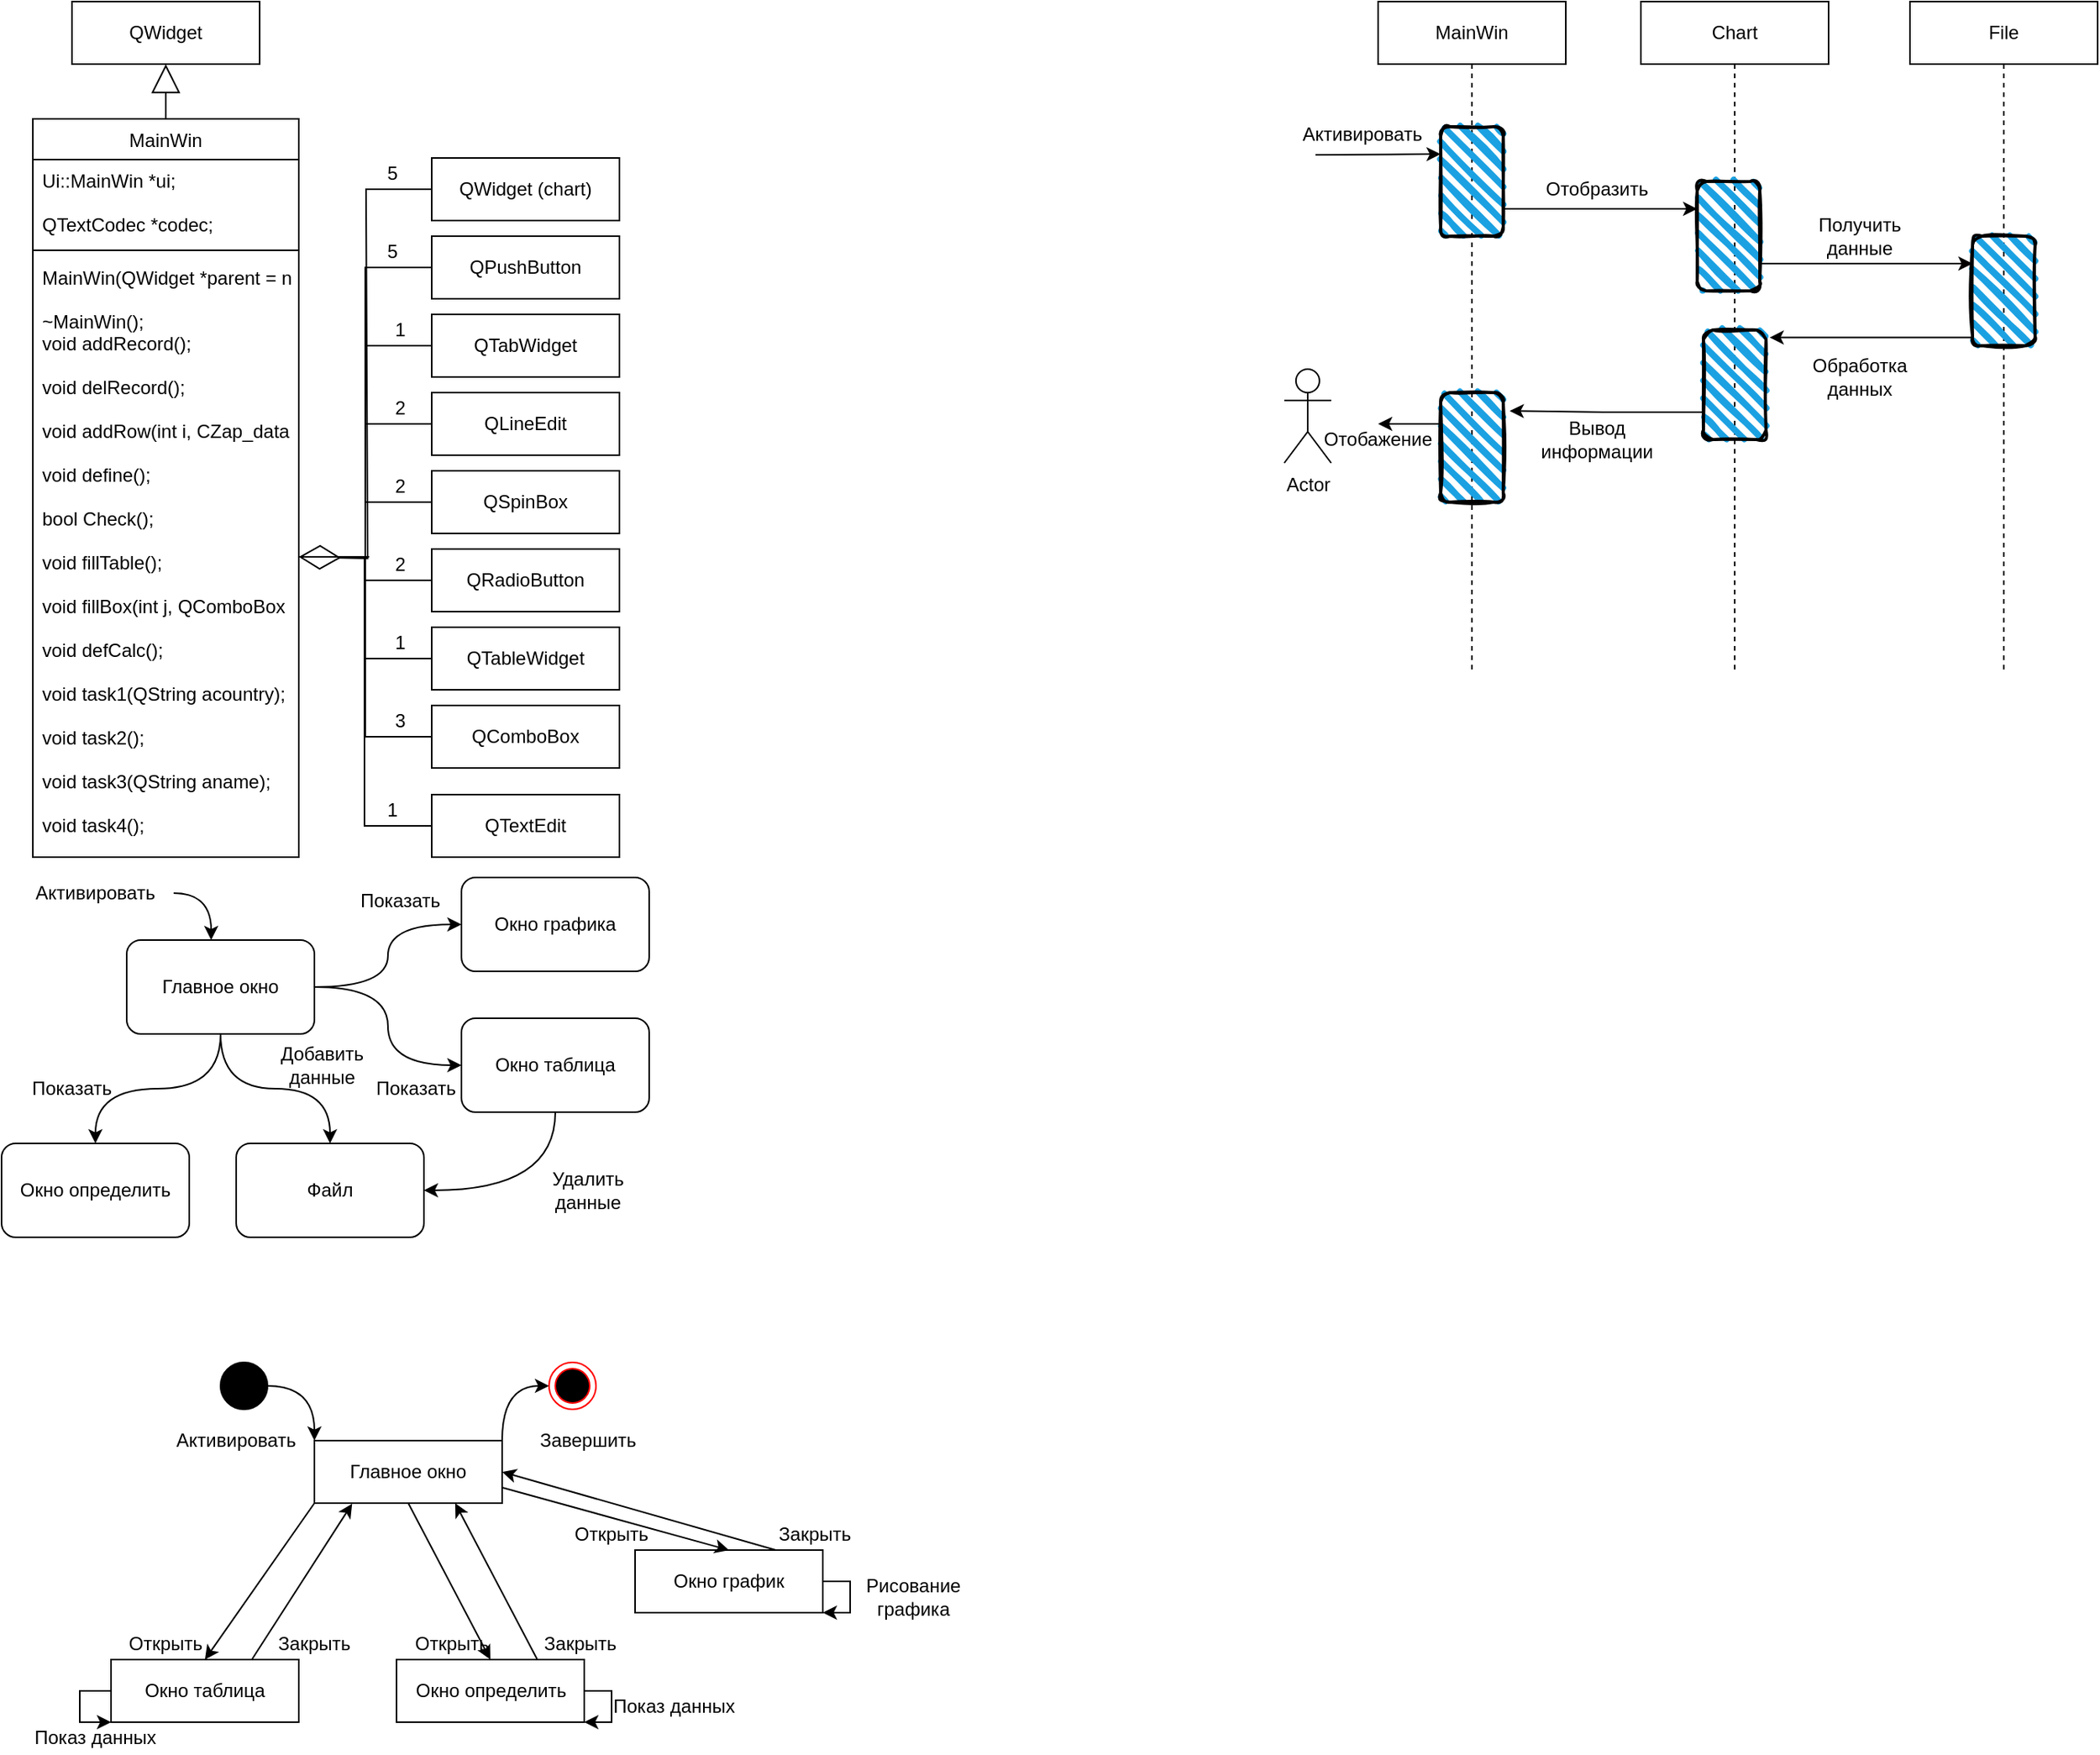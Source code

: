 <mxfile version="14.6.13" type="device"><diagram id="C5RBs43oDa-KdzZeNtuy" name="Page-1"><mxGraphModel dx="749" dy="639" grid="0" gridSize="10" guides="1" tooltips="1" connect="1" arrows="1" fold="1" page="1" pageScale="1" pageWidth="827" pageHeight="1169" math="0" shadow="0"><root><mxCell id="WIyWlLk6GJQsqaUBKTNV-0"/><mxCell id="WIyWlLk6GJQsqaUBKTNV-1" parent="WIyWlLk6GJQsqaUBKTNV-0"/><mxCell id="FZ9oCPVoktz18I4nbCm9-54" value="" style="endArrow=diamondThin;endFill=0;endSize=24;html=1;exitX=0;exitY=0.5;exitDx=0;exitDy=0;entryX=1;entryY=0.5;entryDx=0;entryDy=0;rounded=0;" parent="WIyWlLk6GJQsqaUBKTNV-1" source="FZ9oCPVoktz18I4nbCm9-33" target="zkfFHV4jXpPFQw0GAbJ--5" edge="1"><mxGeometry width="160" relative="1" as="geometry"><mxPoint x="410" y="470" as="sourcePoint"/><mxPoint x="570" y="470" as="targetPoint"/><Array as="points"><mxPoint x="233" y="120"/><mxPoint x="234" y="356"/></Array></mxGeometry></mxCell><mxCell id="zkfFHV4jXpPFQw0GAbJ--0" value="MainWin" style="swimlane;fontStyle=0;align=center;verticalAlign=top;childLayout=stackLayout;horizontal=1;startSize=26;horizontalStack=0;resizeParent=1;resizeLast=0;collapsible=1;marginBottom=0;rounded=0;shadow=0;strokeWidth=1;" parent="WIyWlLk6GJQsqaUBKTNV-1" vertex="1"><mxGeometry x="20" y="75" width="170" height="472" as="geometry"><mxRectangle x="230" y="140" width="160" height="26" as="alternateBounds"/></mxGeometry></mxCell><mxCell id="zkfFHV4jXpPFQw0GAbJ--2" value="Ui::MainWin *ui;&#10;&#10;    QTextCodec *codec;" style="text;align=left;verticalAlign=top;spacingLeft=4;spacingRight=4;overflow=hidden;rotatable=0;points=[[0,0.5],[1,0.5]];portConstraint=eastwest;rounded=0;shadow=0;html=0;" parent="zkfFHV4jXpPFQw0GAbJ--0" vertex="1"><mxGeometry y="26" width="170" height="54" as="geometry"/></mxCell><mxCell id="zkfFHV4jXpPFQw0GAbJ--4" value="" style="line;html=1;strokeWidth=1;align=left;verticalAlign=middle;spacingTop=-1;spacingLeft=3;spacingRight=3;rotatable=0;labelPosition=right;points=[];portConstraint=eastwest;" parent="zkfFHV4jXpPFQw0GAbJ--0" vertex="1"><mxGeometry y="80" width="170" height="8" as="geometry"/></mxCell><mxCell id="zkfFHV4jXpPFQw0GAbJ--5" value="MainWin(QWidget *parent = nullptr);&#10;&#10;~MainWin();&#10;void addRecord();&#10;&#10;    void delRecord();&#10;&#10;    void addRow(int i, CZap_data azap);&#10;&#10;    void define();&#10;&#10;    bool Check();&#10;&#10;    void fillTable();&#10;&#10;    void fillBox(int j, QComboBox *box);&#10;&#10;    void defCalc();&#10;&#10;    void task1(QString acountry);&#10;&#10;    void task2();&#10;&#10;    void task3(QString aname);&#10;&#10;    void task4();" style="text;align=left;verticalAlign=top;spacingLeft=4;spacingRight=4;overflow=hidden;rotatable=0;points=[[0,0.5],[1,0.5]];portConstraint=eastwest;" parent="zkfFHV4jXpPFQw0GAbJ--0" vertex="1"><mxGeometry y="88" width="170" height="384" as="geometry"/></mxCell><mxCell id="FZ9oCPVoktz18I4nbCm9-9" value="" style="edgeStyle=orthogonalEdgeStyle;curved=1;rounded=0;orthogonalLoop=1;jettySize=auto;html=1;" parent="WIyWlLk6GJQsqaUBKTNV-1" source="FZ9oCPVoktz18I4nbCm9-0" target="FZ9oCPVoktz18I4nbCm9-2" edge="1"><mxGeometry relative="1" as="geometry"/></mxCell><mxCell id="FZ9oCPVoktz18I4nbCm9-10" style="edgeStyle=orthogonalEdgeStyle;curved=1;rounded=0;orthogonalLoop=1;jettySize=auto;html=1;exitX=1;exitY=0.5;exitDx=0;exitDy=0;entryX=0;entryY=0.5;entryDx=0;entryDy=0;" parent="WIyWlLk6GJQsqaUBKTNV-1" source="FZ9oCPVoktz18I4nbCm9-0" target="FZ9oCPVoktz18I4nbCm9-1" edge="1"><mxGeometry relative="1" as="geometry"/></mxCell><mxCell id="FZ9oCPVoktz18I4nbCm9-11" style="edgeStyle=orthogonalEdgeStyle;curved=1;rounded=0;orthogonalLoop=1;jettySize=auto;html=1;exitX=1;exitY=0.5;exitDx=0;exitDy=0;entryX=0;entryY=0.5;entryDx=0;entryDy=0;" parent="WIyWlLk6GJQsqaUBKTNV-1" source="FZ9oCPVoktz18I4nbCm9-0" target="FZ9oCPVoktz18I4nbCm9-3" edge="1"><mxGeometry relative="1" as="geometry"/></mxCell><mxCell id="FZ9oCPVoktz18I4nbCm9-12" style="edgeStyle=orthogonalEdgeStyle;curved=1;rounded=0;orthogonalLoop=1;jettySize=auto;html=1;exitX=0.5;exitY=1;exitDx=0;exitDy=0;entryX=0.5;entryY=0;entryDx=0;entryDy=0;" parent="WIyWlLk6GJQsqaUBKTNV-1" source="FZ9oCPVoktz18I4nbCm9-0" target="FZ9oCPVoktz18I4nbCm9-4" edge="1"><mxGeometry relative="1" as="geometry"/></mxCell><mxCell id="FZ9oCPVoktz18I4nbCm9-0" value="Главное окно" style="rounded=1;whiteSpace=wrap;html=1;" parent="WIyWlLk6GJQsqaUBKTNV-1" vertex="1"><mxGeometry x="80" y="600" width="120" height="60" as="geometry"/></mxCell><mxCell id="FZ9oCPVoktz18I4nbCm9-15" style="edgeStyle=orthogonalEdgeStyle;curved=1;rounded=0;orthogonalLoop=1;jettySize=auto;html=1;exitX=0.5;exitY=1;exitDx=0;exitDy=0;entryX=1;entryY=0.5;entryDx=0;entryDy=0;" parent="WIyWlLk6GJQsqaUBKTNV-1" source="FZ9oCPVoktz18I4nbCm9-1" target="FZ9oCPVoktz18I4nbCm9-4" edge="1"><mxGeometry relative="1" as="geometry"/></mxCell><mxCell id="FZ9oCPVoktz18I4nbCm9-1" value="Окно таблица" style="rounded=1;whiteSpace=wrap;html=1;" parent="WIyWlLk6GJQsqaUBKTNV-1" vertex="1"><mxGeometry x="294" y="650" width="120" height="60" as="geometry"/></mxCell><mxCell id="FZ9oCPVoktz18I4nbCm9-2" value="Окно определить" style="rounded=1;whiteSpace=wrap;html=1;" parent="WIyWlLk6GJQsqaUBKTNV-1" vertex="1"><mxGeometry y="730" width="120" height="60" as="geometry"/></mxCell><mxCell id="FZ9oCPVoktz18I4nbCm9-3" value="Окно графика" style="rounded=1;whiteSpace=wrap;html=1;" parent="WIyWlLk6GJQsqaUBKTNV-1" vertex="1"><mxGeometry x="294" y="560" width="120" height="60" as="geometry"/></mxCell><mxCell id="FZ9oCPVoktz18I4nbCm9-4" value="Файл" style="rounded=1;whiteSpace=wrap;html=1;" parent="WIyWlLk6GJQsqaUBKTNV-1" vertex="1"><mxGeometry x="150" y="730" width="120" height="60" as="geometry"/></mxCell><mxCell id="FZ9oCPVoktz18I4nbCm9-5" value="Добавить данные" style="text;html=1;strokeColor=none;fillColor=none;align=center;verticalAlign=middle;whiteSpace=wrap;rounded=0;" parent="WIyWlLk6GJQsqaUBKTNV-1" vertex="1"><mxGeometry x="170" y="665" width="70" height="30" as="geometry"/></mxCell><mxCell id="FZ9oCPVoktz18I4nbCm9-7" style="edgeStyle=orthogonalEdgeStyle;rounded=0;orthogonalLoop=1;jettySize=auto;html=1;exitX=1;exitY=0.5;exitDx=0;exitDy=0;entryX=0.45;entryY=0;entryDx=0;entryDy=0;entryPerimeter=0;curved=1;" parent="WIyWlLk6GJQsqaUBKTNV-1" source="FZ9oCPVoktz18I4nbCm9-6" target="FZ9oCPVoktz18I4nbCm9-0" edge="1"><mxGeometry relative="1" as="geometry"/></mxCell><mxCell id="FZ9oCPVoktz18I4nbCm9-6" value="Активировать" style="text;html=1;strokeColor=none;fillColor=none;align=center;verticalAlign=middle;whiteSpace=wrap;rounded=0;" parent="WIyWlLk6GJQsqaUBKTNV-1" vertex="1"><mxGeometry x="10" y="560" width="100" height="20" as="geometry"/></mxCell><mxCell id="FZ9oCPVoktz18I4nbCm9-13" value="Удалить данные" style="text;html=1;strokeColor=none;fillColor=none;align=center;verticalAlign=middle;whiteSpace=wrap;rounded=0;" parent="WIyWlLk6GJQsqaUBKTNV-1" vertex="1"><mxGeometry x="340" y="745" width="70" height="30" as="geometry"/></mxCell><mxCell id="FZ9oCPVoktz18I4nbCm9-17" value="Показать" style="text;html=1;strokeColor=none;fillColor=none;align=center;verticalAlign=middle;whiteSpace=wrap;rounded=0;" parent="WIyWlLk6GJQsqaUBKTNV-1" vertex="1"><mxGeometry x="10" y="680" width="70" height="30" as="geometry"/></mxCell><mxCell id="FZ9oCPVoktz18I4nbCm9-18" value="Показать" style="text;html=1;strokeColor=none;fillColor=none;align=center;verticalAlign=middle;whiteSpace=wrap;rounded=0;" parent="WIyWlLk6GJQsqaUBKTNV-1" vertex="1"><mxGeometry x="220" y="560" width="70" height="30" as="geometry"/></mxCell><mxCell id="FZ9oCPVoktz18I4nbCm9-19" value="Показать" style="text;html=1;strokeColor=none;fillColor=none;align=center;verticalAlign=middle;whiteSpace=wrap;rounded=0;" parent="WIyWlLk6GJQsqaUBKTNV-1" vertex="1"><mxGeometry x="230" y="680" width="70" height="30" as="geometry"/></mxCell><mxCell id="FZ9oCPVoktz18I4nbCm9-20" value="QWidget" style="rounded=0;whiteSpace=wrap;html=1;" parent="WIyWlLk6GJQsqaUBKTNV-1" vertex="1"><mxGeometry x="45" width="120" height="40" as="geometry"/></mxCell><mxCell id="FZ9oCPVoktz18I4nbCm9-22" value="&lt;br&gt;" style="endArrow=block;endSize=16;endFill=0;html=1;exitX=0.5;exitY=0;exitDx=0;exitDy=0;" parent="WIyWlLk6GJQsqaUBKTNV-1" source="zkfFHV4jXpPFQw0GAbJ--0" edge="1"><mxGeometry width="160" relative="1" as="geometry"><mxPoint x="215" y="230" as="sourcePoint"/><mxPoint x="105" y="40" as="targetPoint"/></mxGeometry></mxCell><mxCell id="FZ9oCPVoktz18I4nbCm9-36" style="edgeStyle=orthogonalEdgeStyle;rounded=0;orthogonalLoop=1;jettySize=auto;html=1;exitX=0;exitY=0.5;exitDx=0;exitDy=0;entryX=1;entryY=0.5;entryDx=0;entryDy=0;endArrow=none;endFill=0;" parent="WIyWlLk6GJQsqaUBKTNV-1" source="FZ9oCPVoktz18I4nbCm9-25" target="zkfFHV4jXpPFQw0GAbJ--5" edge="1"><mxGeometry relative="1" as="geometry"/></mxCell><mxCell id="FZ9oCPVoktz18I4nbCm9-25" value="QPushButton" style="rounded=0;whiteSpace=wrap;html=1;" parent="WIyWlLk6GJQsqaUBKTNV-1" vertex="1"><mxGeometry x="275" y="150" width="120" height="40" as="geometry"/></mxCell><mxCell id="FZ9oCPVoktz18I4nbCm9-37" style="edgeStyle=orthogonalEdgeStyle;rounded=0;orthogonalLoop=1;jettySize=auto;html=1;exitX=0;exitY=0.5;exitDx=0;exitDy=0;entryX=1;entryY=0.5;entryDx=0;entryDy=0;endArrow=none;endFill=0;" parent="WIyWlLk6GJQsqaUBKTNV-1" source="FZ9oCPVoktz18I4nbCm9-26" target="zkfFHV4jXpPFQw0GAbJ--5" edge="1"><mxGeometry relative="1" as="geometry"/></mxCell><mxCell id="FZ9oCPVoktz18I4nbCm9-26" value="QTabWidget" style="rounded=0;whiteSpace=wrap;html=1;" parent="WIyWlLk6GJQsqaUBKTNV-1" vertex="1"><mxGeometry x="275" y="200" width="120" height="40" as="geometry"/></mxCell><mxCell id="FZ9oCPVoktz18I4nbCm9-38" style="edgeStyle=orthogonalEdgeStyle;rounded=0;orthogonalLoop=1;jettySize=auto;html=1;exitX=0;exitY=0.5;exitDx=0;exitDy=0;entryX=1;entryY=0.5;entryDx=0;entryDy=0;endArrow=none;endFill=0;" parent="WIyWlLk6GJQsqaUBKTNV-1" source="FZ9oCPVoktz18I4nbCm9-27" target="zkfFHV4jXpPFQw0GAbJ--5" edge="1"><mxGeometry relative="1" as="geometry"/></mxCell><mxCell id="FZ9oCPVoktz18I4nbCm9-27" value="QLineEdit" style="rounded=0;whiteSpace=wrap;html=1;" parent="WIyWlLk6GJQsqaUBKTNV-1" vertex="1"><mxGeometry x="275" y="250" width="120" height="40" as="geometry"/></mxCell><mxCell id="FZ9oCPVoktz18I4nbCm9-39" style="edgeStyle=orthogonalEdgeStyle;rounded=0;orthogonalLoop=1;jettySize=auto;html=1;exitX=0;exitY=0.5;exitDx=0;exitDy=0;endArrow=none;endFill=0;" parent="WIyWlLk6GJQsqaUBKTNV-1" source="FZ9oCPVoktz18I4nbCm9-28" target="zkfFHV4jXpPFQw0GAbJ--5" edge="1"><mxGeometry relative="1" as="geometry"/></mxCell><mxCell id="FZ9oCPVoktz18I4nbCm9-28" value="QSpinBox" style="rounded=0;whiteSpace=wrap;html=1;" parent="WIyWlLk6GJQsqaUBKTNV-1" vertex="1"><mxGeometry x="275" y="300" width="120" height="40" as="geometry"/></mxCell><mxCell id="FZ9oCPVoktz18I4nbCm9-40" style="edgeStyle=orthogonalEdgeStyle;rounded=0;orthogonalLoop=1;jettySize=auto;html=1;exitX=0;exitY=0.5;exitDx=0;exitDy=0;entryX=1;entryY=0.5;entryDx=0;entryDy=0;endArrow=none;endFill=0;" parent="WIyWlLk6GJQsqaUBKTNV-1" source="FZ9oCPVoktz18I4nbCm9-29" target="zkfFHV4jXpPFQw0GAbJ--5" edge="1"><mxGeometry relative="1" as="geometry"/></mxCell><mxCell id="FZ9oCPVoktz18I4nbCm9-29" value="QRadioButton" style="rounded=0;whiteSpace=wrap;html=1;" parent="WIyWlLk6GJQsqaUBKTNV-1" vertex="1"><mxGeometry x="275" y="350" width="120" height="40" as="geometry"/></mxCell><mxCell id="FZ9oCPVoktz18I4nbCm9-41" style="edgeStyle=orthogonalEdgeStyle;rounded=0;orthogonalLoop=1;jettySize=auto;html=1;exitX=0;exitY=0.5;exitDx=0;exitDy=0;entryX=1;entryY=0.5;entryDx=0;entryDy=0;endArrow=none;endFill=0;" parent="WIyWlLk6GJQsqaUBKTNV-1" source="FZ9oCPVoktz18I4nbCm9-30" target="zkfFHV4jXpPFQw0GAbJ--5" edge="1"><mxGeometry relative="1" as="geometry"/></mxCell><mxCell id="FZ9oCPVoktz18I4nbCm9-30" value="QTableWidget" style="rounded=0;whiteSpace=wrap;html=1;" parent="WIyWlLk6GJQsqaUBKTNV-1" vertex="1"><mxGeometry x="275" y="400" width="120" height="40" as="geometry"/></mxCell><mxCell id="FZ9oCPVoktz18I4nbCm9-42" style="edgeStyle=orthogonalEdgeStyle;rounded=0;orthogonalLoop=1;jettySize=auto;html=1;exitX=0;exitY=0.5;exitDx=0;exitDy=0;endArrow=none;endFill=0;" parent="WIyWlLk6GJQsqaUBKTNV-1" source="FZ9oCPVoktz18I4nbCm9-31" target="zkfFHV4jXpPFQw0GAbJ--5" edge="1"><mxGeometry relative="1" as="geometry"/></mxCell><mxCell id="FZ9oCPVoktz18I4nbCm9-31" value="QComboBox" style="rounded=0;whiteSpace=wrap;html=1;" parent="WIyWlLk6GJQsqaUBKTNV-1" vertex="1"><mxGeometry x="275" y="450" width="120" height="40" as="geometry"/></mxCell><mxCell id="FZ9oCPVoktz18I4nbCm9-43" style="edgeStyle=orthogonalEdgeStyle;rounded=0;orthogonalLoop=1;jettySize=auto;html=1;exitX=0;exitY=0.5;exitDx=0;exitDy=0;endArrow=none;endFill=0;entryX=0;entryY=0.25;entryDx=0;entryDy=0;" parent="WIyWlLk6GJQsqaUBKTNV-1" source="FZ9oCPVoktz18I4nbCm9-32" target="FZ9oCPVoktz18I4nbCm9-51" edge="1"><mxGeometry relative="1" as="geometry"><Array as="points"><mxPoint x="232" y="527"/><mxPoint x="232" y="355"/></Array></mxGeometry></mxCell><mxCell id="FZ9oCPVoktz18I4nbCm9-32" value="QTextEdit" style="rounded=0;whiteSpace=wrap;html=1;" parent="WIyWlLk6GJQsqaUBKTNV-1" vertex="1"><mxGeometry x="275" y="507" width="120" height="40" as="geometry"/></mxCell><mxCell id="FZ9oCPVoktz18I4nbCm9-33" value="QWidget (chart)" style="rounded=0;whiteSpace=wrap;html=1;" parent="WIyWlLk6GJQsqaUBKTNV-1" vertex="1"><mxGeometry x="275" y="100" width="120" height="40" as="geometry"/></mxCell><mxCell id="FZ9oCPVoktz18I4nbCm9-45" value="5" style="text;html=1;strokeColor=none;fillColor=none;align=center;verticalAlign=middle;whiteSpace=wrap;rounded=0;" parent="WIyWlLk6GJQsqaUBKTNV-1" vertex="1"><mxGeometry x="230" y="100" width="40" height="20" as="geometry"/></mxCell><mxCell id="FZ9oCPVoktz18I4nbCm9-46" value="1" style="text;html=1;strokeColor=none;fillColor=none;align=center;verticalAlign=middle;whiteSpace=wrap;rounded=0;" parent="WIyWlLk6GJQsqaUBKTNV-1" vertex="1"><mxGeometry x="235" y="400" width="40" height="20" as="geometry"/></mxCell><mxCell id="FZ9oCPVoktz18I4nbCm9-47" value="5" style="text;html=1;strokeColor=none;fillColor=none;align=center;verticalAlign=middle;whiteSpace=wrap;rounded=0;" parent="WIyWlLk6GJQsqaUBKTNV-1" vertex="1"><mxGeometry x="230" y="150" width="40" height="20" as="geometry"/></mxCell><mxCell id="FZ9oCPVoktz18I4nbCm9-48" value="1" style="text;html=1;strokeColor=none;fillColor=none;align=center;verticalAlign=middle;whiteSpace=wrap;rounded=0;" parent="WIyWlLk6GJQsqaUBKTNV-1" vertex="1"><mxGeometry x="235" y="200" width="40" height="20" as="geometry"/></mxCell><mxCell id="FZ9oCPVoktz18I4nbCm9-49" value="2" style="text;html=1;strokeColor=none;fillColor=none;align=center;verticalAlign=middle;whiteSpace=wrap;rounded=0;" parent="WIyWlLk6GJQsqaUBKTNV-1" vertex="1"><mxGeometry x="235" y="250" width="40" height="20" as="geometry"/></mxCell><mxCell id="FZ9oCPVoktz18I4nbCm9-50" value="2" style="text;html=1;strokeColor=none;fillColor=none;align=center;verticalAlign=middle;whiteSpace=wrap;rounded=0;" parent="WIyWlLk6GJQsqaUBKTNV-1" vertex="1"><mxGeometry x="235" y="300" width="40" height="20" as="geometry"/></mxCell><mxCell id="FZ9oCPVoktz18I4nbCm9-51" value="2" style="text;html=1;strokeColor=none;fillColor=none;align=center;verticalAlign=middle;whiteSpace=wrap;rounded=0;" parent="WIyWlLk6GJQsqaUBKTNV-1" vertex="1"><mxGeometry x="235" y="350" width="40" height="20" as="geometry"/></mxCell><mxCell id="FZ9oCPVoktz18I4nbCm9-52" value="3" style="text;html=1;strokeColor=none;fillColor=none;align=center;verticalAlign=middle;whiteSpace=wrap;rounded=0;" parent="WIyWlLk6GJQsqaUBKTNV-1" vertex="1"><mxGeometry x="235" y="450" width="40" height="20" as="geometry"/></mxCell><mxCell id="FZ9oCPVoktz18I4nbCm9-53" value="1" style="text;html=1;strokeColor=none;fillColor=none;align=center;verticalAlign=middle;whiteSpace=wrap;rounded=0;" parent="WIyWlLk6GJQsqaUBKTNV-1" vertex="1"><mxGeometry x="230" y="507" width="40" height="20" as="geometry"/></mxCell><mxCell id="FZ9oCPVoktz18I4nbCm9-60" style="edgeStyle=orthogonalEdgeStyle;curved=1;rounded=0;orthogonalLoop=1;jettySize=auto;html=1;exitX=1;exitY=0;exitDx=0;exitDy=0;entryX=0;entryY=0.5;entryDx=0;entryDy=0;endArrow=classic;endFill=1;" parent="WIyWlLk6GJQsqaUBKTNV-1" source="FZ9oCPVoktz18I4nbCm9-55" target="FZ9oCPVoktz18I4nbCm9-56" edge="1"><mxGeometry relative="1" as="geometry"/></mxCell><mxCell id="FZ9oCPVoktz18I4nbCm9-55" value="Главное окно" style="rounded=0;whiteSpace=wrap;html=1;" parent="WIyWlLk6GJQsqaUBKTNV-1" vertex="1"><mxGeometry x="200" y="920" width="120" height="40" as="geometry"/></mxCell><mxCell id="FZ9oCPVoktz18I4nbCm9-56" value="" style="ellipse;html=1;shape=endState;fillColor=#000000;strokeColor=#ff0000;" parent="WIyWlLk6GJQsqaUBKTNV-1" vertex="1"><mxGeometry x="350" y="870" width="30" height="30" as="geometry"/></mxCell><mxCell id="FZ9oCPVoktz18I4nbCm9-58" style="edgeStyle=orthogonalEdgeStyle;rounded=0;orthogonalLoop=1;jettySize=auto;html=1;exitX=1;exitY=0.5;exitDx=0;exitDy=0;entryX=0;entryY=0;entryDx=0;entryDy=0;endArrow=classic;endFill=1;elbow=vertical;curved=1;" parent="WIyWlLk6GJQsqaUBKTNV-1" source="FZ9oCPVoktz18I4nbCm9-57" target="FZ9oCPVoktz18I4nbCm9-55" edge="1"><mxGeometry relative="1" as="geometry"/></mxCell><mxCell id="FZ9oCPVoktz18I4nbCm9-57" value="" style="ellipse;shape=doubleEllipse;whiteSpace=wrap;html=1;aspect=fixed;fillColor=#000000;" parent="WIyWlLk6GJQsqaUBKTNV-1" vertex="1"><mxGeometry x="140" y="870" width="30" height="30" as="geometry"/></mxCell><mxCell id="FZ9oCPVoktz18I4nbCm9-59" value="Активировать" style="text;html=1;strokeColor=none;fillColor=none;align=center;verticalAlign=middle;whiteSpace=wrap;rounded=0;" parent="WIyWlLk6GJQsqaUBKTNV-1" vertex="1"><mxGeometry x="100" y="910" width="100" height="20" as="geometry"/></mxCell><mxCell id="FZ9oCPVoktz18I4nbCm9-61" value="Завершить" style="text;html=1;strokeColor=none;fillColor=none;align=center;verticalAlign=middle;whiteSpace=wrap;rounded=0;" parent="WIyWlLk6GJQsqaUBKTNV-1" vertex="1"><mxGeometry x="325" y="910" width="100" height="20" as="geometry"/></mxCell><mxCell id="FZ9oCPVoktz18I4nbCm9-62" value="Окно таблица" style="rounded=0;whiteSpace=wrap;html=1;" parent="WIyWlLk6GJQsqaUBKTNV-1" vertex="1"><mxGeometry x="70" y="1060" width="120" height="40" as="geometry"/></mxCell><mxCell id="FZ9oCPVoktz18I4nbCm9-65" value="" style="endArrow=classic;html=1;exitX=0;exitY=1;exitDx=0;exitDy=0;entryX=0.5;entryY=0;entryDx=0;entryDy=0;" parent="WIyWlLk6GJQsqaUBKTNV-1" source="FZ9oCPVoktz18I4nbCm9-55" target="FZ9oCPVoktz18I4nbCm9-62" edge="1"><mxGeometry width="50" height="50" relative="1" as="geometry"><mxPoint x="300" y="910" as="sourcePoint"/><mxPoint x="350" y="860" as="targetPoint"/></mxGeometry></mxCell><mxCell id="FZ9oCPVoktz18I4nbCm9-66" value="Открыть" style="text;html=1;strokeColor=none;fillColor=none;align=center;verticalAlign=middle;whiteSpace=wrap;rounded=0;" parent="WIyWlLk6GJQsqaUBKTNV-1" vertex="1"><mxGeometry x="55" y="1040" width="100" height="20" as="geometry"/></mxCell><mxCell id="FZ9oCPVoktz18I4nbCm9-68" value="" style="endArrow=classic;html=1;exitX=0.75;exitY=0;exitDx=0;exitDy=0;entryX=0.201;entryY=1.008;entryDx=0;entryDy=0;entryPerimeter=0;" parent="WIyWlLk6GJQsqaUBKTNV-1" source="FZ9oCPVoktz18I4nbCm9-62" target="FZ9oCPVoktz18I4nbCm9-55" edge="1"><mxGeometry width="50" height="50" relative="1" as="geometry"><mxPoint x="210" y="970.0" as="sourcePoint"/><mxPoint x="150" y="1010.0" as="targetPoint"/></mxGeometry></mxCell><mxCell id="FZ9oCPVoktz18I4nbCm9-69" value="Закрыть" style="text;html=1;strokeColor=none;fillColor=none;align=center;verticalAlign=middle;whiteSpace=wrap;rounded=0;" parent="WIyWlLk6GJQsqaUBKTNV-1" vertex="1"><mxGeometry x="150" y="1040" width="100" height="20" as="geometry"/></mxCell><mxCell id="FZ9oCPVoktz18I4nbCm9-70" value="Окно определить" style="rounded=0;whiteSpace=wrap;html=1;" parent="WIyWlLk6GJQsqaUBKTNV-1" vertex="1"><mxGeometry x="252.5" y="1060" width="120" height="40" as="geometry"/></mxCell><mxCell id="FZ9oCPVoktz18I4nbCm9-71" value="" style="endArrow=classic;html=1;exitX=0.5;exitY=1;exitDx=0;exitDy=0;entryX=0.5;entryY=0;entryDx=0;entryDy=0;" parent="WIyWlLk6GJQsqaUBKTNV-1" source="FZ9oCPVoktz18I4nbCm9-55" target="FZ9oCPVoktz18I4nbCm9-70" edge="1"><mxGeometry width="50" height="50" relative="1" as="geometry"><mxPoint x="382.5" y="960.0" as="sourcePoint"/><mxPoint x="532.5" y="860" as="targetPoint"/></mxGeometry></mxCell><mxCell id="FZ9oCPVoktz18I4nbCm9-72" value="Открыть" style="text;html=1;strokeColor=none;fillColor=none;align=center;verticalAlign=middle;whiteSpace=wrap;rounded=0;" parent="WIyWlLk6GJQsqaUBKTNV-1" vertex="1"><mxGeometry x="237.5" y="1040" width="100" height="20" as="geometry"/></mxCell><mxCell id="FZ9oCPVoktz18I4nbCm9-73" value="" style="endArrow=classic;html=1;exitX=0.75;exitY=0;exitDx=0;exitDy=0;entryX=0.75;entryY=1;entryDx=0;entryDy=0;" parent="WIyWlLk6GJQsqaUBKTNV-1" source="FZ9oCPVoktz18I4nbCm9-70" target="FZ9oCPVoktz18I4nbCm9-55" edge="1"><mxGeometry width="50" height="50" relative="1" as="geometry"><mxPoint x="392.5" y="970.0" as="sourcePoint"/><mxPoint x="406.62" y="960.32" as="targetPoint"/></mxGeometry></mxCell><mxCell id="FZ9oCPVoktz18I4nbCm9-74" value="Закрыть" style="text;html=1;strokeColor=none;fillColor=none;align=center;verticalAlign=middle;whiteSpace=wrap;rounded=0;" parent="WIyWlLk6GJQsqaUBKTNV-1" vertex="1"><mxGeometry x="320" y="1040" width="100" height="20" as="geometry"/></mxCell><mxCell id="FZ9oCPVoktz18I4nbCm9-75" style="edgeStyle=orthogonalEdgeStyle;rounded=0;orthogonalLoop=1;jettySize=auto;html=1;exitX=1;exitY=0.5;exitDx=0;exitDy=0;entryX=1;entryY=1;entryDx=0;entryDy=0;endArrow=classic;endFill=1;" parent="WIyWlLk6GJQsqaUBKTNV-1" source="FZ9oCPVoktz18I4nbCm9-70" target="FZ9oCPVoktz18I4nbCm9-70" edge="1"><mxGeometry relative="1" as="geometry"><Array as="points"><mxPoint x="390" y="1080"/><mxPoint x="390" y="1100"/></Array></mxGeometry></mxCell><mxCell id="FZ9oCPVoktz18I4nbCm9-76" value="Показ данных" style="text;html=1;strokeColor=none;fillColor=none;align=center;verticalAlign=middle;whiteSpace=wrap;rounded=0;" parent="WIyWlLk6GJQsqaUBKTNV-1" vertex="1"><mxGeometry x="380" y="1080" width="100" height="20" as="geometry"/></mxCell><mxCell id="FZ9oCPVoktz18I4nbCm9-77" style="edgeStyle=orthogonalEdgeStyle;rounded=0;orthogonalLoop=1;jettySize=auto;html=1;exitX=0;exitY=0.5;exitDx=0;exitDy=0;entryX=0;entryY=1;entryDx=0;entryDy=0;endArrow=classic;endFill=1;" parent="WIyWlLk6GJQsqaUBKTNV-1" source="FZ9oCPVoktz18I4nbCm9-62" target="FZ9oCPVoktz18I4nbCm9-62" edge="1"><mxGeometry relative="1" as="geometry"><Array as="points"><mxPoint x="50" y="1080"/><mxPoint x="50" y="1100"/></Array></mxGeometry></mxCell><mxCell id="FZ9oCPVoktz18I4nbCm9-78" value="Показ данных" style="text;html=1;strokeColor=none;fillColor=none;align=center;verticalAlign=middle;whiteSpace=wrap;rounded=0;" parent="WIyWlLk6GJQsqaUBKTNV-1" vertex="1"><mxGeometry x="10" y="1100" width="100" height="20" as="geometry"/></mxCell><mxCell id="FZ9oCPVoktz18I4nbCm9-79" value="Окно график" style="rounded=0;whiteSpace=wrap;html=1;" parent="WIyWlLk6GJQsqaUBKTNV-1" vertex="1"><mxGeometry x="405" y="990" width="120" height="40" as="geometry"/></mxCell><mxCell id="FZ9oCPVoktz18I4nbCm9-80" value="Открыть" style="text;html=1;strokeColor=none;fillColor=none;align=center;verticalAlign=middle;whiteSpace=wrap;rounded=0;" parent="WIyWlLk6GJQsqaUBKTNV-1" vertex="1"><mxGeometry x="340" y="970" width="100" height="20" as="geometry"/></mxCell><mxCell id="FZ9oCPVoktz18I4nbCm9-81" value="Закрыть" style="text;html=1;strokeColor=none;fillColor=none;align=center;verticalAlign=middle;whiteSpace=wrap;rounded=0;" parent="WIyWlLk6GJQsqaUBKTNV-1" vertex="1"><mxGeometry x="470" y="970" width="100" height="20" as="geometry"/></mxCell><mxCell id="FZ9oCPVoktz18I4nbCm9-82" style="edgeStyle=orthogonalEdgeStyle;rounded=0;orthogonalLoop=1;jettySize=auto;html=1;exitX=1;exitY=0.5;exitDx=0;exitDy=0;entryX=1;entryY=1;entryDx=0;entryDy=0;endArrow=classic;endFill=1;" parent="WIyWlLk6GJQsqaUBKTNV-1" source="FZ9oCPVoktz18I4nbCm9-79" target="FZ9oCPVoktz18I4nbCm9-79" edge="1"><mxGeometry relative="1" as="geometry"><Array as="points"><mxPoint x="542.5" y="1010"/><mxPoint x="542.5" y="1030"/></Array></mxGeometry></mxCell><mxCell id="FZ9oCPVoktz18I4nbCm9-83" value="Рисование графика" style="text;html=1;strokeColor=none;fillColor=none;align=center;verticalAlign=middle;whiteSpace=wrap;rounded=0;" parent="WIyWlLk6GJQsqaUBKTNV-1" vertex="1"><mxGeometry x="532.5" y="1010" width="100" height="20" as="geometry"/></mxCell><mxCell id="FZ9oCPVoktz18I4nbCm9-85" value="" style="endArrow=classic;html=1;entryX=1;entryY=0.5;entryDx=0;entryDy=0;exitX=0.75;exitY=0;exitDx=0;exitDy=0;" parent="WIyWlLk6GJQsqaUBKTNV-1" source="FZ9oCPVoktz18I4nbCm9-79" target="FZ9oCPVoktz18I4nbCm9-55" edge="1"><mxGeometry width="50" height="50" relative="1" as="geometry"><mxPoint x="470" y="930" as="sourcePoint"/><mxPoint x="300" y="970.0" as="targetPoint"/></mxGeometry></mxCell><mxCell id="FZ9oCPVoktz18I4nbCm9-86" value="" style="endArrow=classic;html=1;exitX=1;exitY=0.75;exitDx=0;exitDy=0;entryX=0.5;entryY=0;entryDx=0;entryDy=0;" parent="WIyWlLk6GJQsqaUBKTNV-1" source="FZ9oCPVoktz18I4nbCm9-55" target="FZ9oCPVoktz18I4nbCm9-79" edge="1"><mxGeometry width="50" height="50" relative="1" as="geometry"><mxPoint x="362.5" y="1080.0" as="sourcePoint"/><mxPoint x="310" y="980.0" as="targetPoint"/></mxGeometry></mxCell><mxCell id="eMLvMM_Z7TqJGuNyZbQ5-8" style="edgeStyle=orthogonalEdgeStyle;rounded=0;orthogonalLoop=1;jettySize=auto;html=1;exitX=0.5;exitY=1;exitDx=0;exitDy=0;endArrow=none;endFill=0;dashed=1;" edge="1" parent="WIyWlLk6GJQsqaUBKTNV-1" source="eMLvMM_Z7TqJGuNyZbQ5-0"><mxGeometry relative="1" as="geometry"><mxPoint x="940" y="430" as="targetPoint"/></mxGeometry></mxCell><mxCell id="eMLvMM_Z7TqJGuNyZbQ5-0" value="MainWin" style="rounded=0;whiteSpace=wrap;html=1;" vertex="1" parent="WIyWlLk6GJQsqaUBKTNV-1"><mxGeometry x="880" width="120" height="40" as="geometry"/></mxCell><mxCell id="eMLvMM_Z7TqJGuNyZbQ5-9" style="edgeStyle=orthogonalEdgeStyle;rounded=0;orthogonalLoop=1;jettySize=auto;html=1;exitX=0.5;exitY=1;exitDx=0;exitDy=0;dashed=1;endArrow=none;endFill=0;" edge="1" parent="WIyWlLk6GJQsqaUBKTNV-1" source="eMLvMM_Z7TqJGuNyZbQ5-1"><mxGeometry relative="1" as="geometry"><mxPoint x="1108" y="430" as="targetPoint"/></mxGeometry></mxCell><mxCell id="eMLvMM_Z7TqJGuNyZbQ5-1" value="Chart" style="rounded=0;whiteSpace=wrap;html=1;" vertex="1" parent="WIyWlLk6GJQsqaUBKTNV-1"><mxGeometry x="1048" width="120" height="40" as="geometry"/></mxCell><mxCell id="eMLvMM_Z7TqJGuNyZbQ5-10" style="edgeStyle=orthogonalEdgeStyle;rounded=0;orthogonalLoop=1;jettySize=auto;html=1;exitX=0.5;exitY=1;exitDx=0;exitDy=0;dashed=1;endArrow=none;endFill=0;" edge="1" parent="WIyWlLk6GJQsqaUBKTNV-1" source="eMLvMM_Z7TqJGuNyZbQ5-2"><mxGeometry relative="1" as="geometry"><mxPoint x="1280" y="430" as="targetPoint"/></mxGeometry></mxCell><mxCell id="eMLvMM_Z7TqJGuNyZbQ5-2" value="File" style="rounded=0;whiteSpace=wrap;html=1;" vertex="1" parent="WIyWlLk6GJQsqaUBKTNV-1"><mxGeometry x="1220" width="120" height="40" as="geometry"/></mxCell><mxCell id="eMLvMM_Z7TqJGuNyZbQ5-3" value="Actor" style="shape=umlActor;verticalLabelPosition=bottom;verticalAlign=top;html=1;" vertex="1" parent="WIyWlLk6GJQsqaUBKTNV-1"><mxGeometry x="820" y="235" width="30" height="60" as="geometry"/></mxCell><mxCell id="eMLvMM_Z7TqJGuNyZbQ5-14" style="edgeStyle=orthogonalEdgeStyle;rounded=0;orthogonalLoop=1;jettySize=auto;html=1;exitX=1;exitY=0.75;exitDx=0;exitDy=0;entryX=0;entryY=0.25;entryDx=0;entryDy=0;endArrow=classic;endFill=1;" edge="1" parent="WIyWlLk6GJQsqaUBKTNV-1" source="eMLvMM_Z7TqJGuNyZbQ5-5" target="eMLvMM_Z7TqJGuNyZbQ5-6"><mxGeometry relative="1" as="geometry"/></mxCell><mxCell id="eMLvMM_Z7TqJGuNyZbQ5-5" value="" style="rounded=1;whiteSpace=wrap;html=1;strokeWidth=2;fillWeight=4;hachureGap=8;hachureAngle=45;fillColor=#1ba1e2;sketch=1;" vertex="1" parent="WIyWlLk6GJQsqaUBKTNV-1"><mxGeometry x="920" y="80" width="40" height="70" as="geometry"/></mxCell><mxCell id="eMLvMM_Z7TqJGuNyZbQ5-15" style="edgeStyle=orthogonalEdgeStyle;rounded=0;orthogonalLoop=1;jettySize=auto;html=1;exitX=1;exitY=0.75;exitDx=0;exitDy=0;entryX=0;entryY=0.25;entryDx=0;entryDy=0;endArrow=classic;endFill=1;" edge="1" parent="WIyWlLk6GJQsqaUBKTNV-1" source="eMLvMM_Z7TqJGuNyZbQ5-6" target="eMLvMM_Z7TqJGuNyZbQ5-7"><mxGeometry relative="1" as="geometry"/></mxCell><mxCell id="eMLvMM_Z7TqJGuNyZbQ5-6" value="" style="rounded=1;whiteSpace=wrap;html=1;strokeWidth=2;fillWeight=4;hachureGap=8;hachureAngle=45;fillColor=#1ba1e2;sketch=1;" vertex="1" parent="WIyWlLk6GJQsqaUBKTNV-1"><mxGeometry x="1084" y="115" width="40" height="70" as="geometry"/></mxCell><mxCell id="eMLvMM_Z7TqJGuNyZbQ5-17" style="edgeStyle=orthogonalEdgeStyle;rounded=0;orthogonalLoop=1;jettySize=auto;html=1;exitX=0;exitY=0.75;exitDx=0;exitDy=0;entryX=1.058;entryY=0.068;entryDx=0;entryDy=0;entryPerimeter=0;endArrow=classic;endFill=1;" edge="1" parent="WIyWlLk6GJQsqaUBKTNV-1" source="eMLvMM_Z7TqJGuNyZbQ5-7" target="eMLvMM_Z7TqJGuNyZbQ5-11"><mxGeometry relative="1" as="geometry"><Array as="points"><mxPoint x="1260" y="215"/></Array></mxGeometry></mxCell><mxCell id="eMLvMM_Z7TqJGuNyZbQ5-7" value="" style="rounded=1;whiteSpace=wrap;html=1;strokeWidth=2;fillWeight=4;hachureGap=8;hachureAngle=45;fillColor=#1ba1e2;sketch=1;" vertex="1" parent="WIyWlLk6GJQsqaUBKTNV-1"><mxGeometry x="1260" y="150" width="40" height="70" as="geometry"/></mxCell><mxCell id="eMLvMM_Z7TqJGuNyZbQ5-18" style="edgeStyle=orthogonalEdgeStyle;rounded=0;orthogonalLoop=1;jettySize=auto;html=1;exitX=0;exitY=0.75;exitDx=0;exitDy=0;entryX=1.103;entryY=0.167;entryDx=0;entryDy=0;entryPerimeter=0;endArrow=classic;endFill=1;" edge="1" parent="WIyWlLk6GJQsqaUBKTNV-1" source="eMLvMM_Z7TqJGuNyZbQ5-11" target="eMLvMM_Z7TqJGuNyZbQ5-12"><mxGeometry relative="1" as="geometry"/></mxCell><mxCell id="eMLvMM_Z7TqJGuNyZbQ5-11" value="" style="rounded=1;whiteSpace=wrap;html=1;strokeWidth=2;fillWeight=4;hachureGap=8;hachureAngle=45;fillColor=#1ba1e2;sketch=1;" vertex="1" parent="WIyWlLk6GJQsqaUBKTNV-1"><mxGeometry x="1088" y="210" width="40" height="70" as="geometry"/></mxCell><mxCell id="eMLvMM_Z7TqJGuNyZbQ5-26" style="edgeStyle=orthogonalEdgeStyle;rounded=0;orthogonalLoop=1;jettySize=auto;html=1;exitX=0.004;exitY=0.308;exitDx=0;exitDy=0;endArrow=classic;endFill=1;exitPerimeter=0;" edge="1" parent="WIyWlLk6GJQsqaUBKTNV-1" source="eMLvMM_Z7TqJGuNyZbQ5-12"><mxGeometry relative="1" as="geometry"><mxPoint x="880" y="270" as="targetPoint"/><Array as="points"><mxPoint x="920" y="270"/></Array></mxGeometry></mxCell><mxCell id="eMLvMM_Z7TqJGuNyZbQ5-12" value="" style="rounded=1;whiteSpace=wrap;html=1;strokeWidth=2;fillWeight=4;hachureGap=8;hachureAngle=45;fillColor=#1ba1e2;sketch=1;" vertex="1" parent="WIyWlLk6GJQsqaUBKTNV-1"><mxGeometry x="920" y="250" width="40" height="70" as="geometry"/></mxCell><mxCell id="eMLvMM_Z7TqJGuNyZbQ5-19" value="" style="endArrow=classic;html=1;entryX=0;entryY=0.25;entryDx=0;entryDy=0;" edge="1" parent="WIyWlLk6GJQsqaUBKTNV-1" target="eMLvMM_Z7TqJGuNyZbQ5-5"><mxGeometry width="50" height="50" relative="1" as="geometry"><mxPoint x="840" y="98" as="sourcePoint"/><mxPoint x="1110" y="350" as="targetPoint"/></mxGeometry></mxCell><mxCell id="eMLvMM_Z7TqJGuNyZbQ5-20" value="Активировать" style="text;html=1;strokeColor=none;fillColor=none;align=center;verticalAlign=middle;whiteSpace=wrap;rounded=0;" vertex="1" parent="WIyWlLk6GJQsqaUBKTNV-1"><mxGeometry x="850" y="75" width="40" height="20" as="geometry"/></mxCell><mxCell id="eMLvMM_Z7TqJGuNyZbQ5-21" value="Отобразить" style="text;html=1;strokeColor=none;fillColor=none;align=center;verticalAlign=middle;whiteSpace=wrap;rounded=0;" vertex="1" parent="WIyWlLk6GJQsqaUBKTNV-1"><mxGeometry x="1000" y="110" width="40" height="20" as="geometry"/></mxCell><mxCell id="eMLvMM_Z7TqJGuNyZbQ5-22" value="Получить данные" style="text;html=1;strokeColor=none;fillColor=none;align=center;verticalAlign=middle;whiteSpace=wrap;rounded=0;" vertex="1" parent="WIyWlLk6GJQsqaUBKTNV-1"><mxGeometry x="1168" y="140" width="40" height="20" as="geometry"/></mxCell><mxCell id="eMLvMM_Z7TqJGuNyZbQ5-23" value="Обработка данных" style="text;html=1;strokeColor=none;fillColor=none;align=center;verticalAlign=middle;whiteSpace=wrap;rounded=0;" vertex="1" parent="WIyWlLk6GJQsqaUBKTNV-1"><mxGeometry x="1168" y="230" width="40" height="20" as="geometry"/></mxCell><mxCell id="eMLvMM_Z7TqJGuNyZbQ5-24" value="Вывод информации" style="text;html=1;strokeColor=none;fillColor=none;align=center;verticalAlign=middle;whiteSpace=wrap;rounded=0;" vertex="1" parent="WIyWlLk6GJQsqaUBKTNV-1"><mxGeometry x="1000" y="270" width="40" height="20" as="geometry"/></mxCell><mxCell id="eMLvMM_Z7TqJGuNyZbQ5-25" value="Отобажение" style="text;html=1;strokeColor=none;fillColor=none;align=center;verticalAlign=middle;whiteSpace=wrap;rounded=0;" vertex="1" parent="WIyWlLk6GJQsqaUBKTNV-1"><mxGeometry x="860" y="270" width="40" height="20" as="geometry"/></mxCell></root></mxGraphModel></diagram></mxfile>